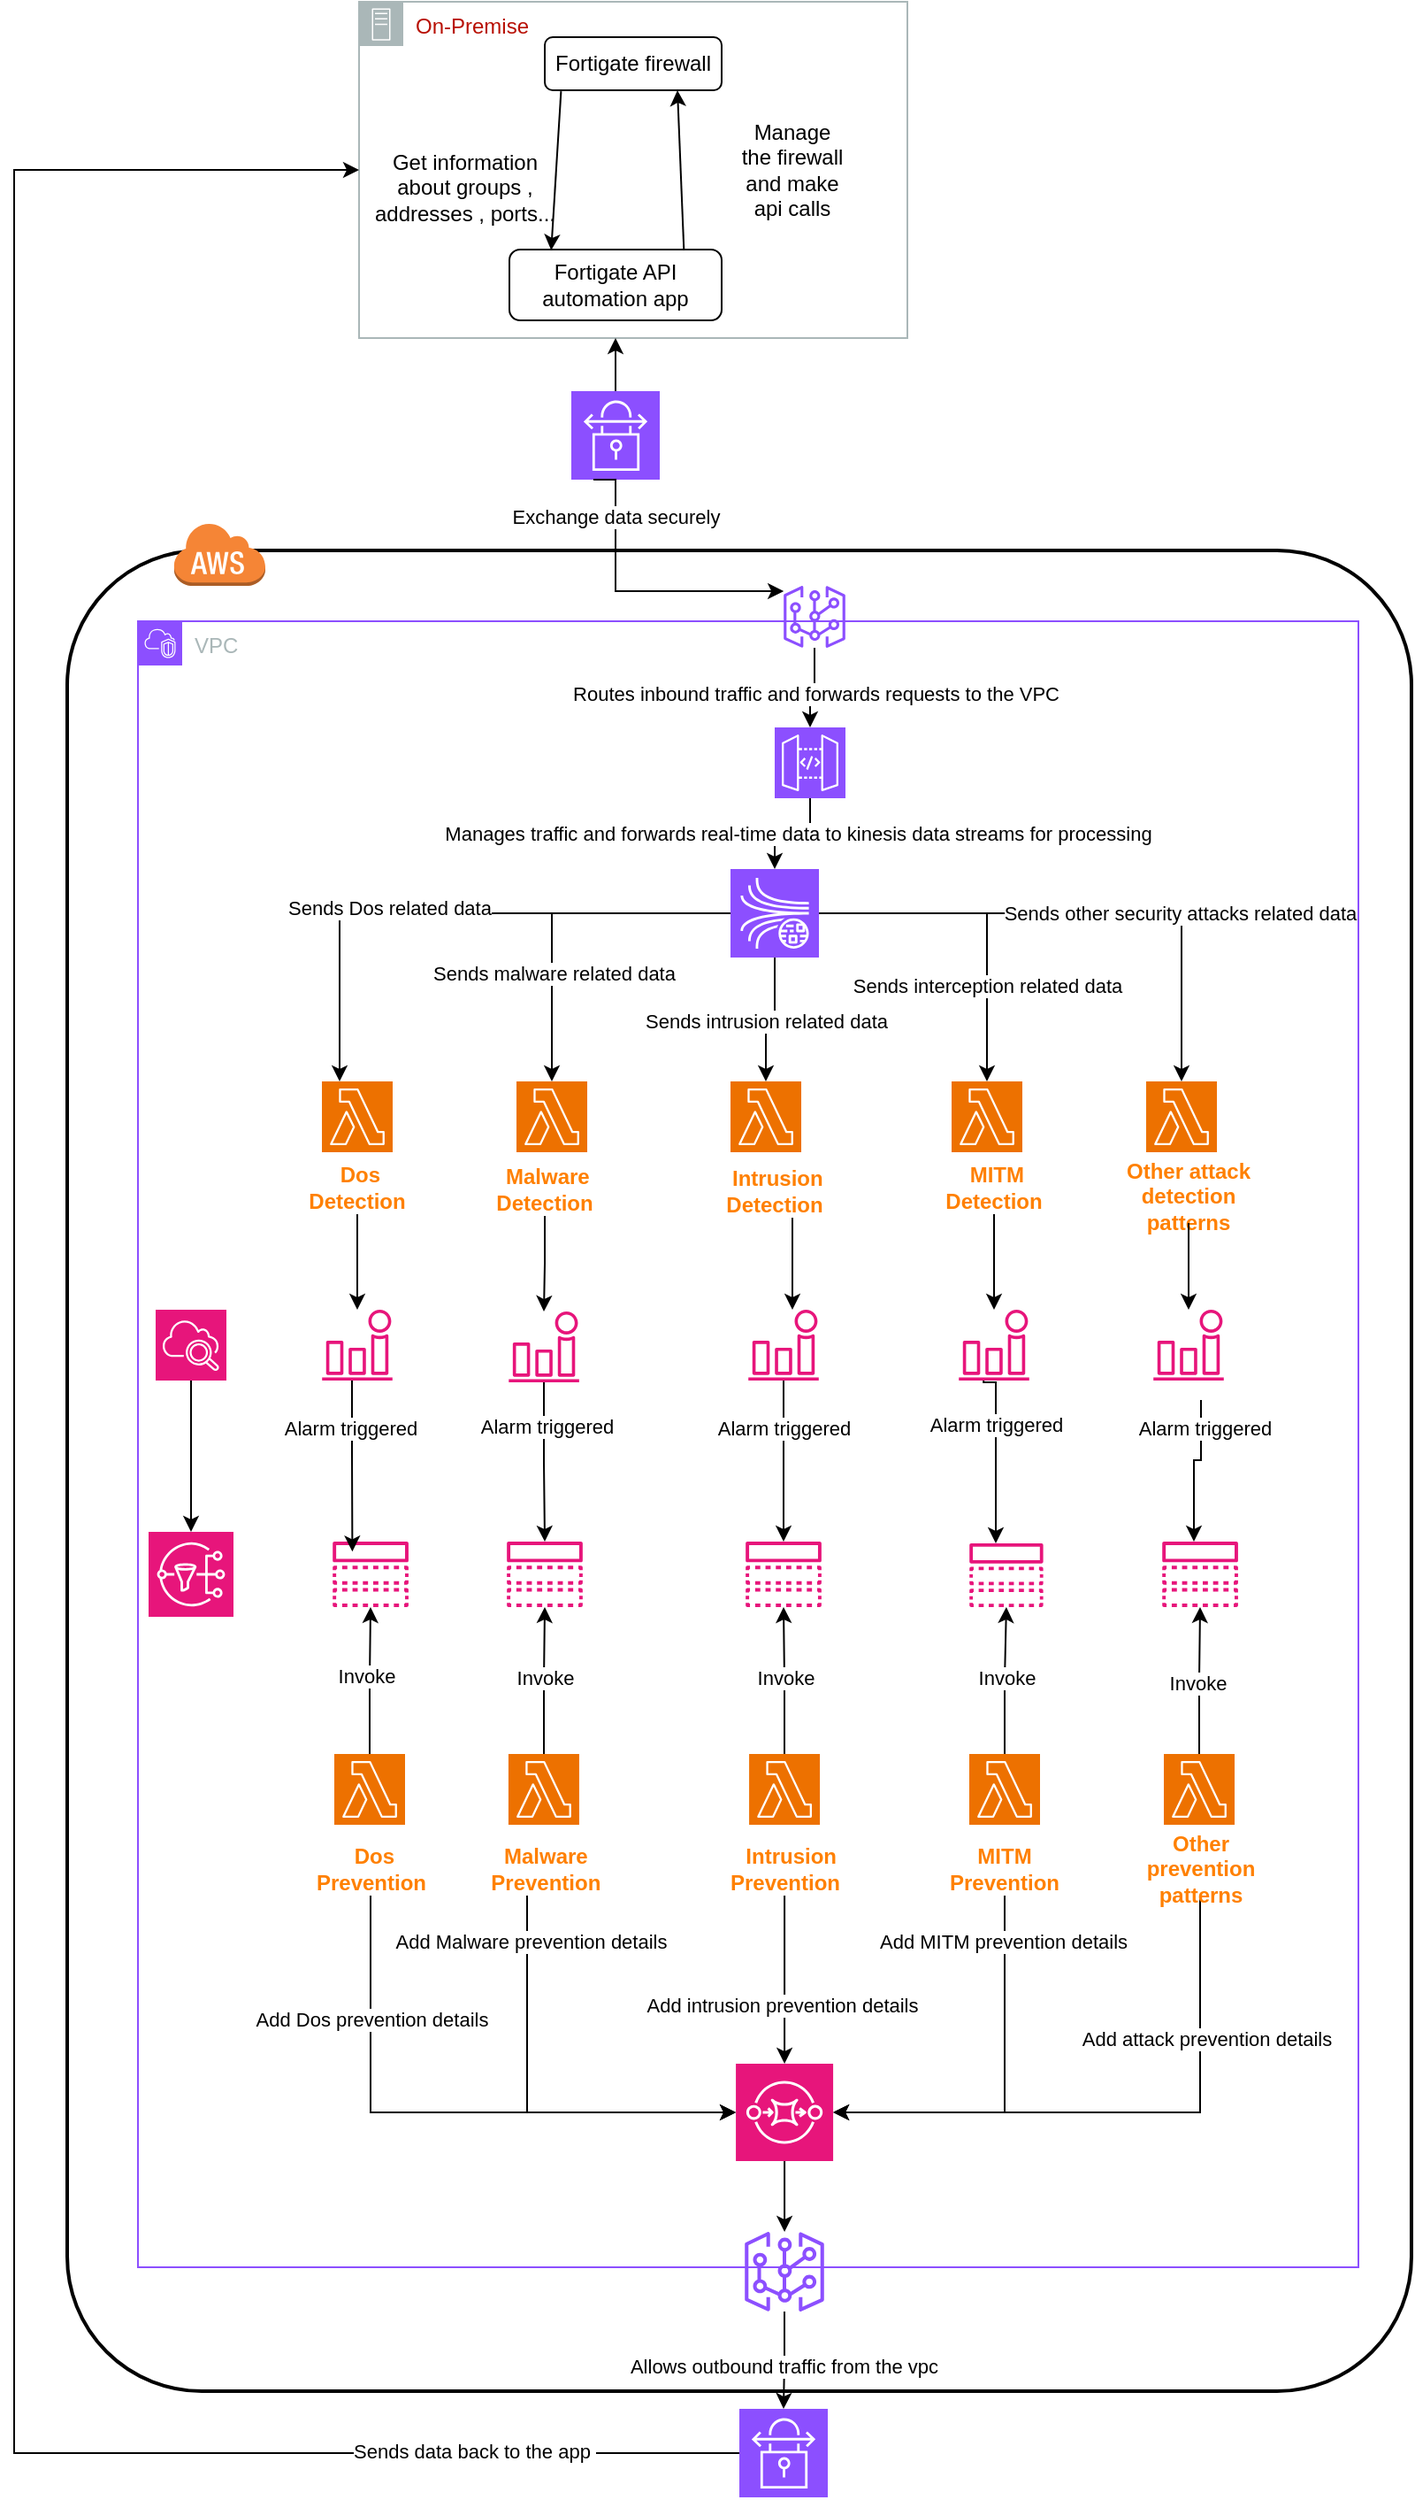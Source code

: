 <mxfile version="24.8.0">
  <diagram name="Page-1" id="7vd8tQ59G1WSOa1gVDsr">
    <mxGraphModel dx="1222" dy="643" grid="1" gridSize="10" guides="1" tooltips="1" connect="1" arrows="1" fold="1" page="1" pageScale="1" pageWidth="850" pageHeight="1100" math="0" shadow="0">
      <root>
        <mxCell id="0" />
        <mxCell id="1" parent="0" />
        <mxCell id="B-RsiPQOyY8L54SKYb-3-2" value="Fortigate firewall" style="rounded=1;whiteSpace=wrap;html=1;" vertex="1" parent="1">
          <mxGeometry x="340" y="30" width="100" height="30" as="geometry" />
        </mxCell>
        <mxCell id="B-RsiPQOyY8L54SKYb-3-5" value="Manage the firewall and make api calls" style="text;html=1;align=center;verticalAlign=middle;whiteSpace=wrap;rounded=0;" vertex="1" parent="1">
          <mxGeometry x="450" y="90" width="60" height="30" as="geometry" />
        </mxCell>
        <mxCell id="B-RsiPQOyY8L54SKYb-3-6" value="Get information about groups , addresses , ports..." style="text;html=1;align=center;verticalAlign=middle;whiteSpace=wrap;rounded=0;" vertex="1" parent="1">
          <mxGeometry x="240" y="100" width="110" height="30" as="geometry" />
        </mxCell>
        <mxCell id="B-RsiPQOyY8L54SKYb-3-9" value="" style="endArrow=classic;html=1;rounded=0;entryX=0.197;entryY=0.01;entryDx=0;entryDy=0;entryPerimeter=0;exitX=0.092;exitY=1.019;exitDx=0;exitDy=0;exitPerimeter=0;" edge="1" parent="1" source="B-RsiPQOyY8L54SKYb-3-2" target="B-RsiPQOyY8L54SKYb-3-3">
          <mxGeometry width="50" height="50" relative="1" as="geometry">
            <mxPoint x="460" y="150" as="sourcePoint" />
            <mxPoint x="510" y="100" as="targetPoint" />
          </mxGeometry>
        </mxCell>
        <mxCell id="B-RsiPQOyY8L54SKYb-3-13" value="" style="endArrow=classic;html=1;rounded=0;exitX=0.822;exitY=-0.01;exitDx=0;exitDy=0;exitPerimeter=0;entryX=0.75;entryY=1;entryDx=0;entryDy=0;" edge="1" parent="1" source="B-RsiPQOyY8L54SKYb-3-3" target="B-RsiPQOyY8L54SKYb-3-2">
          <mxGeometry width="50" height="50" relative="1" as="geometry">
            <mxPoint x="330" y="409.995" as="sourcePoint" />
            <mxPoint x="420" y="70" as="targetPoint" />
            <Array as="points" />
          </mxGeometry>
        </mxCell>
        <mxCell id="B-RsiPQOyY8L54SKYb-3-3" value="Fortigate API automation app" style="rounded=1;whiteSpace=wrap;html=1;" vertex="1" parent="1">
          <mxGeometry x="320" y="150" width="120" height="40" as="geometry" />
        </mxCell>
        <mxCell id="B-RsiPQOyY8L54SKYb-3-18" value="On-Premise" style="sketch=0;outlineConnect=0;gradientColor=none;html=1;whiteSpace=wrap;fontSize=12;fontStyle=0;shape=mxgraph.aws4.group;grIcon=mxgraph.aws4.group_on_premise;strokeColor=#AAB7B8;fillColor=none;verticalAlign=top;align=left;spacingLeft=30;fontColor=#B81004;dashed=0;labelBackgroundColor=none;labelBorderColor=none;" vertex="1" parent="1">
          <mxGeometry x="235" y="10" width="310" height="190" as="geometry" />
        </mxCell>
        <mxCell id="B-RsiPQOyY8L54SKYb-3-36" value="" style="edgeStyle=orthogonalEdgeStyle;rounded=0;orthogonalLoop=1;jettySize=auto;html=1;entryX=0.5;entryY=0;entryDx=0;entryDy=0;entryPerimeter=0;" edge="1" parent="1">
          <mxGeometry relative="1" as="geometry">
            <mxPoint x="367.49" y="165" as="sourcePoint" />
            <mxPoint x="367.49" y="165" as="targetPoint" />
            <Array as="points" />
          </mxGeometry>
        </mxCell>
        <mxCell id="B-RsiPQOyY8L54SKYb-3-39" value="" style="edgeStyle=orthogonalEdgeStyle;rounded=0;orthogonalLoop=1;jettySize=auto;html=1;" edge="1" parent="1" source="B-RsiPQOyY8L54SKYb-3-29" target="B-RsiPQOyY8L54SKYb-3-18">
          <mxGeometry relative="1" as="geometry">
            <Array as="points">
              <mxPoint x="380" y="230" />
              <mxPoint x="380" y="230" />
            </Array>
          </mxGeometry>
        </mxCell>
        <mxCell id="B-RsiPQOyY8L54SKYb-3-29" value="" style="sketch=0;points=[[0,0,0],[0.25,0,0],[0.5,0,0],[0.75,0,0],[1,0,0],[0,1,0],[0.25,1,0],[0.5,1,0],[0.75,1,0],[1,1,0],[0,0.25,0],[0,0.5,0],[0,0.75,0],[1,0.25,0],[1,0.5,0],[1,0.75,0]];outlineConnect=0;fontColor=#232F3E;fillColor=#8C4FFF;strokeColor=#ffffff;dashed=0;verticalLabelPosition=bottom;verticalAlign=top;align=center;html=1;fontSize=12;fontStyle=0;aspect=fixed;shape=mxgraph.aws4.resourceIcon;resIcon=mxgraph.aws4.site_to_site_vpn;" vertex="1" parent="1">
          <mxGeometry x="355" y="230" width="50" height="50" as="geometry" />
        </mxCell>
        <mxCell id="B-RsiPQOyY8L54SKYb-3-42" value="" style="edgeStyle=orthogonalEdgeStyle;rounded=0;orthogonalLoop=1;jettySize=auto;html=1;exitX=0.25;exitY=1;exitDx=0;exitDy=0;exitPerimeter=0;" edge="1" parent="1" source="B-RsiPQOyY8L54SKYb-3-29" target="B-RsiPQOyY8L54SKYb-3-41">
          <mxGeometry relative="1" as="geometry">
            <Array as="points">
              <mxPoint x="380" y="280" />
              <mxPoint x="380" y="343" />
            </Array>
          </mxGeometry>
        </mxCell>
        <mxCell id="B-RsiPQOyY8L54SKYb-3-48" value="Exchange data securely" style="edgeLabel;html=1;align=center;verticalAlign=middle;resizable=0;points=[];" vertex="1" connectable="0" parent="B-RsiPQOyY8L54SKYb-3-42">
          <mxGeometry x="-0.633" y="-1" relative="1" as="geometry">
            <mxPoint x="1" y="2" as="offset" />
          </mxGeometry>
        </mxCell>
        <mxCell id="B-RsiPQOyY8L54SKYb-3-91" value="" style="edgeStyle=orthogonalEdgeStyle;rounded=0;orthogonalLoop=1;jettySize=auto;html=1;" edge="1" parent="1" source="B-RsiPQOyY8L54SKYb-3-41" target="B-RsiPQOyY8L54SKYb-3-28">
          <mxGeometry relative="1" as="geometry" />
        </mxCell>
        <mxCell id="B-RsiPQOyY8L54SKYb-3-92" value="Routes inbound traffic and forwards requests to the VPC" style="edgeLabel;html=1;align=center;verticalAlign=middle;resizable=0;points=[];" vertex="1" connectable="0" parent="B-RsiPQOyY8L54SKYb-3-91">
          <mxGeometry x="-0.256" relative="1" as="geometry">
            <mxPoint y="8" as="offset" />
          </mxGeometry>
        </mxCell>
        <mxCell id="B-RsiPQOyY8L54SKYb-3-44" value="VPC" style="points=[[0,0],[0.25,0],[0.5,0],[0.75,0],[1,0],[1,0.25],[1,0.5],[1,0.75],[1,1],[0.75,1],[0.5,1],[0.25,1],[0,1],[0,0.75],[0,0.5],[0,0.25]];outlineConnect=0;gradientColor=none;html=1;whiteSpace=wrap;fontSize=12;fontStyle=0;container=1;pointerEvents=0;collapsible=0;recursiveResize=0;shape=mxgraph.aws4.group;grIcon=mxgraph.aws4.group_vpc2;strokeColor=#8C4FFF;fillColor=none;verticalAlign=top;align=left;spacingLeft=30;fontColor=#AAB7B8;dashed=0;" vertex="1" parent="1">
          <mxGeometry x="110" y="360" width="690" height="930" as="geometry" />
        </mxCell>
        <mxCell id="B-RsiPQOyY8L54SKYb-3-59" value="" style="edgeStyle=orthogonalEdgeStyle;rounded=0;orthogonalLoop=1;jettySize=auto;html=1;" edge="1" parent="B-RsiPQOyY8L54SKYb-3-44" source="B-RsiPQOyY8L54SKYb-3-50" target="B-RsiPQOyY8L54SKYb-3-56">
          <mxGeometry relative="1" as="geometry" />
        </mxCell>
        <mxCell id="B-RsiPQOyY8L54SKYb-3-87" value="Sends intrusion related data" style="edgeLabel;html=1;align=center;verticalAlign=middle;resizable=0;points=[];" vertex="1" connectable="0" parent="B-RsiPQOyY8L54SKYb-3-59">
          <mxGeometry x="0.098" relative="1" as="geometry">
            <mxPoint as="offset" />
          </mxGeometry>
        </mxCell>
        <mxCell id="B-RsiPQOyY8L54SKYb-3-65" value="" style="edgeStyle=orthogonalEdgeStyle;rounded=0;orthogonalLoop=1;jettySize=auto;html=1;entryX=0.25;entryY=0;entryDx=0;entryDy=0;entryPerimeter=0;" edge="1" parent="B-RsiPQOyY8L54SKYb-3-44" source="B-RsiPQOyY8L54SKYb-3-50" target="B-RsiPQOyY8L54SKYb-3-54">
          <mxGeometry relative="1" as="geometry">
            <mxPoint x="270" y="165" as="targetPoint" />
          </mxGeometry>
        </mxCell>
        <mxCell id="B-RsiPQOyY8L54SKYb-3-85" value="Sends Dos related data" style="edgeLabel;html=1;align=center;verticalAlign=middle;resizable=0;points=[];" vertex="1" connectable="0" parent="B-RsiPQOyY8L54SKYb-3-65">
          <mxGeometry x="0.22" y="-3" relative="1" as="geometry">
            <mxPoint as="offset" />
          </mxGeometry>
        </mxCell>
        <mxCell id="B-RsiPQOyY8L54SKYb-3-67" value="" style="edgeStyle=orthogonalEdgeStyle;rounded=0;orthogonalLoop=1;jettySize=auto;html=1;" edge="1" parent="B-RsiPQOyY8L54SKYb-3-44" source="B-RsiPQOyY8L54SKYb-3-50" target="B-RsiPQOyY8L54SKYb-3-55">
          <mxGeometry relative="1" as="geometry">
            <mxPoint x="290" y="165" as="targetPoint" />
          </mxGeometry>
        </mxCell>
        <mxCell id="B-RsiPQOyY8L54SKYb-3-86" value="Sends malware related data" style="edgeLabel;html=1;align=center;verticalAlign=middle;resizable=0;points=[];" vertex="1" connectable="0" parent="B-RsiPQOyY8L54SKYb-3-67">
          <mxGeometry x="0.372" y="1" relative="1" as="geometry">
            <mxPoint as="offset" />
          </mxGeometry>
        </mxCell>
        <mxCell id="B-RsiPQOyY8L54SKYb-3-69" value="" style="edgeStyle=orthogonalEdgeStyle;rounded=0;orthogonalLoop=1;jettySize=auto;html=1;entryX=0.5;entryY=0;entryDx=0;entryDy=0;entryPerimeter=0;" edge="1" parent="B-RsiPQOyY8L54SKYb-3-44" source="B-RsiPQOyY8L54SKYb-3-50" target="B-RsiPQOyY8L54SKYb-3-57">
          <mxGeometry relative="1" as="geometry">
            <mxPoint x="450" y="165" as="targetPoint" />
          </mxGeometry>
        </mxCell>
        <mxCell id="B-RsiPQOyY8L54SKYb-3-88" value="Sends interception related data" style="edgeLabel;html=1;align=center;verticalAlign=middle;resizable=0;points=[];" vertex="1" connectable="0" parent="B-RsiPQOyY8L54SKYb-3-69">
          <mxGeometry x="0.426" relative="1" as="geometry">
            <mxPoint as="offset" />
          </mxGeometry>
        </mxCell>
        <mxCell id="B-RsiPQOyY8L54SKYb-3-71" value="" style="edgeStyle=orthogonalEdgeStyle;rounded=0;orthogonalLoop=1;jettySize=auto;html=1;" edge="1" parent="B-RsiPQOyY8L54SKYb-3-44" source="B-RsiPQOyY8L54SKYb-3-50" target="B-RsiPQOyY8L54SKYb-3-58">
          <mxGeometry relative="1" as="geometry">
            <mxPoint x="465" y="165" as="targetPoint" />
          </mxGeometry>
        </mxCell>
        <mxCell id="B-RsiPQOyY8L54SKYb-3-89" value="Sends other security attacks related data" style="edgeLabel;html=1;align=center;verticalAlign=middle;resizable=0;points=[];" vertex="1" connectable="0" parent="B-RsiPQOyY8L54SKYb-3-71">
          <mxGeometry x="0.361" relative="1" as="geometry">
            <mxPoint as="offset" />
          </mxGeometry>
        </mxCell>
        <mxCell id="B-RsiPQOyY8L54SKYb-3-50" value="" style="sketch=0;points=[[0,0,0],[0.25,0,0],[0.5,0,0],[0.75,0,0],[1,0,0],[0,1,0],[0.25,1,0],[0.5,1,0],[0.75,1,0],[1,1,0],[0,0.25,0],[0,0.5,0],[0,0.75,0],[1,0.25,0],[1,0.5,0],[1,0.75,0]];outlineConnect=0;fontColor=#232F3E;fillColor=#8C4FFF;strokeColor=#ffffff;dashed=0;verticalLabelPosition=bottom;verticalAlign=top;align=center;html=1;fontSize=12;fontStyle=0;aspect=fixed;shape=mxgraph.aws4.resourceIcon;resIcon=mxgraph.aws4.kinesis_data_streams;" vertex="1" parent="B-RsiPQOyY8L54SKYb-3-44">
          <mxGeometry x="335" y="140" width="50" height="50" as="geometry" />
        </mxCell>
        <mxCell id="B-RsiPQOyY8L54SKYb-3-54" value="" style="sketch=0;points=[[0,0,0],[0.25,0,0],[0.5,0,0],[0.75,0,0],[1,0,0],[0,1,0],[0.25,1,0],[0.5,1,0],[0.75,1,0],[1,1,0],[0,0.25,0],[0,0.5,0],[0,0.75,0],[1,0.25,0],[1,0.5,0],[1,0.75,0]];outlineConnect=0;fontColor=#232F3E;fillColor=#ED7100;strokeColor=#ffffff;dashed=0;verticalLabelPosition=bottom;verticalAlign=top;align=center;html=1;fontSize=12;fontStyle=0;aspect=fixed;shape=mxgraph.aws4.resourceIcon;resIcon=mxgraph.aws4.lambda;" vertex="1" parent="B-RsiPQOyY8L54SKYb-3-44">
          <mxGeometry x="104" y="260" width="40" height="40" as="geometry" />
        </mxCell>
        <mxCell id="B-RsiPQOyY8L54SKYb-3-56" value="" style="sketch=0;points=[[0,0,0],[0.25,0,0],[0.5,0,0],[0.75,0,0],[1,0,0],[0,1,0],[0.25,1,0],[0.5,1,0],[0.75,1,0],[1,1,0],[0,0.25,0],[0,0.5,0],[0,0.75,0],[1,0.25,0],[1,0.5,0],[1,0.75,0]];outlineConnect=0;fontColor=#232F3E;fillColor=#ED7100;strokeColor=#ffffff;dashed=0;verticalLabelPosition=bottom;verticalAlign=top;align=center;html=1;fontSize=12;fontStyle=0;aspect=fixed;shape=mxgraph.aws4.resourceIcon;resIcon=mxgraph.aws4.lambda;" vertex="1" parent="B-RsiPQOyY8L54SKYb-3-44">
          <mxGeometry x="335" y="260" width="40" height="40" as="geometry" />
        </mxCell>
        <mxCell id="B-RsiPQOyY8L54SKYb-3-57" value="" style="sketch=0;points=[[0,0,0],[0.25,0,0],[0.5,0,0],[0.75,0,0],[1,0,0],[0,1,0],[0.25,1,0],[0.5,1,0],[0.75,1,0],[1,1,0],[0,0.25,0],[0,0.5,0],[0,0.75,0],[1,0.25,0],[1,0.5,0],[1,0.75,0]];outlineConnect=0;fontColor=#232F3E;fillColor=#ED7100;strokeColor=#ffffff;dashed=0;verticalLabelPosition=bottom;verticalAlign=top;align=center;html=1;fontSize=12;fontStyle=0;aspect=fixed;shape=mxgraph.aws4.resourceIcon;resIcon=mxgraph.aws4.lambda;" vertex="1" parent="B-RsiPQOyY8L54SKYb-3-44">
          <mxGeometry x="460" y="260" width="40" height="40" as="geometry" />
        </mxCell>
        <mxCell id="B-RsiPQOyY8L54SKYb-3-55" value="" style="sketch=0;points=[[0,0,0],[0.25,0,0],[0.5,0,0],[0.75,0,0],[1,0,0],[0,1,0],[0.25,1,0],[0.5,1,0],[0.75,1,0],[1,1,0],[0,0.25,0],[0,0.5,0],[0,0.75,0],[1,0.25,0],[1,0.5,0],[1,0.75,0]];outlineConnect=0;fontColor=#232F3E;fillColor=#ED7100;strokeColor=#ffffff;dashed=0;verticalLabelPosition=bottom;verticalAlign=top;align=center;html=1;fontSize=12;fontStyle=0;aspect=fixed;shape=mxgraph.aws4.resourceIcon;resIcon=mxgraph.aws4.lambda;" vertex="1" parent="B-RsiPQOyY8L54SKYb-3-44">
          <mxGeometry x="214" y="260" width="40" height="40" as="geometry" />
        </mxCell>
        <mxCell id="B-RsiPQOyY8L54SKYb-3-58" value="" style="sketch=0;points=[[0,0,0],[0.25,0,0],[0.5,0,0],[0.75,0,0],[1,0,0],[0,1,0],[0.25,1,0],[0.5,1,0],[0.75,1,0],[1,1,0],[0,0.25,0],[0,0.5,0],[0,0.75,0],[1,0.25,0],[1,0.5,0],[1,0.75,0]];outlineConnect=0;fontColor=#232F3E;fillColor=#ED7100;strokeColor=#ffffff;dashed=0;verticalLabelPosition=bottom;verticalAlign=top;align=center;html=1;fontSize=12;fontStyle=0;aspect=fixed;shape=mxgraph.aws4.resourceIcon;resIcon=mxgraph.aws4.lambda;" vertex="1" parent="B-RsiPQOyY8L54SKYb-3-44">
          <mxGeometry x="570" y="260" width="40" height="40" as="geometry" />
        </mxCell>
        <mxCell id="B-RsiPQOyY8L54SKYb-3-73" value="&amp;nbsp;Dos Detection" style="text;html=1;align=center;verticalAlign=middle;whiteSpace=wrap;rounded=0;fontStyle=1;fontColor=#FF8000;" vertex="1" parent="B-RsiPQOyY8L54SKYb-3-44">
          <mxGeometry x="84" y="305" width="80" height="30" as="geometry" />
        </mxCell>
        <mxCell id="B-RsiPQOyY8L54SKYb-3-74" value="&amp;nbsp;Malware Detection" style="text;html=1;align=center;verticalAlign=middle;whiteSpace=wrap;rounded=0;fontStyle=1;fontColor=#FF8000;" vertex="1" parent="B-RsiPQOyY8L54SKYb-3-44">
          <mxGeometry x="190" y="306" width="80" height="30" as="geometry" />
        </mxCell>
        <mxCell id="B-RsiPQOyY8L54SKYb-3-75" value="&amp;nbsp;Intrusion Detection" style="text;html=1;align=center;verticalAlign=middle;whiteSpace=wrap;rounded=0;fontStyle=1;fontColor=#FF8000;" vertex="1" parent="B-RsiPQOyY8L54SKYb-3-44">
          <mxGeometry x="320" y="307" width="80" height="30" as="geometry" />
        </mxCell>
        <mxCell id="B-RsiPQOyY8L54SKYb-3-76" value="&amp;nbsp;MITM Detection" style="text;html=1;align=center;verticalAlign=middle;whiteSpace=wrap;rounded=0;fontStyle=1;fontColor=#FF8000;" vertex="1" parent="B-RsiPQOyY8L54SKYb-3-44">
          <mxGeometry x="444" y="305" width="80" height="30" as="geometry" />
        </mxCell>
        <mxCell id="B-RsiPQOyY8L54SKYb-3-77" value="Other attack detection patterns" style="text;html=1;align=center;verticalAlign=middle;whiteSpace=wrap;rounded=0;fontStyle=1;fontColor=#FF8000;" vertex="1" parent="B-RsiPQOyY8L54SKYb-3-44">
          <mxGeometry x="554" y="310" width="80" height="30" as="geometry" />
        </mxCell>
        <mxCell id="B-RsiPQOyY8L54SKYb-3-121" value="" style="sketch=0;outlineConnect=0;fontColor=#232F3E;gradientColor=none;fillColor=#E7157B;strokeColor=none;dashed=0;verticalLabelPosition=bottom;verticalAlign=top;align=center;html=1;fontSize=12;fontStyle=0;aspect=fixed;pointerEvents=1;shape=mxgraph.aws4.topic;" vertex="1" parent="B-RsiPQOyY8L54SKYb-3-44">
          <mxGeometry x="110" y="520" width="43.07" height="37" as="geometry" />
        </mxCell>
        <mxCell id="B-RsiPQOyY8L54SKYb-3-125" value="" style="sketch=0;outlineConnect=0;fontColor=#232F3E;gradientColor=none;fillColor=#E7157B;strokeColor=none;dashed=0;verticalLabelPosition=bottom;verticalAlign=top;align=center;html=1;fontSize=12;fontStyle=0;aspect=fixed;pointerEvents=1;shape=mxgraph.aws4.topic;" vertex="1" parent="B-RsiPQOyY8L54SKYb-3-44">
          <mxGeometry x="579" y="520" width="43.07" height="37" as="geometry" />
        </mxCell>
        <mxCell id="B-RsiPQOyY8L54SKYb-3-124" value="" style="sketch=0;outlineConnect=0;fontColor=#232F3E;gradientColor=none;fillColor=#E7157B;strokeColor=none;dashed=0;verticalLabelPosition=bottom;verticalAlign=top;align=center;html=1;fontSize=12;fontStyle=0;aspect=fixed;pointerEvents=1;shape=mxgraph.aws4.topic;" vertex="1" parent="B-RsiPQOyY8L54SKYb-3-44">
          <mxGeometry x="470" y="521" width="41.91" height="36" as="geometry" />
        </mxCell>
        <mxCell id="B-RsiPQOyY8L54SKYb-3-123" value="" style="sketch=0;outlineConnect=0;fontColor=#232F3E;gradientColor=none;fillColor=#E7157B;strokeColor=none;dashed=0;verticalLabelPosition=bottom;verticalAlign=top;align=center;html=1;fontSize=12;fontStyle=0;aspect=fixed;pointerEvents=1;shape=mxgraph.aws4.topic;" vertex="1" parent="B-RsiPQOyY8L54SKYb-3-44">
          <mxGeometry x="343.47" y="520" width="43.07" height="37" as="geometry" />
        </mxCell>
        <mxCell id="B-RsiPQOyY8L54SKYb-3-122" value="" style="sketch=0;outlineConnect=0;fontColor=#232F3E;gradientColor=none;fillColor=#E7157B;strokeColor=none;dashed=0;verticalLabelPosition=bottom;verticalAlign=top;align=center;html=1;fontSize=12;fontStyle=0;aspect=fixed;pointerEvents=1;shape=mxgraph.aws4.topic;" vertex="1" parent="B-RsiPQOyY8L54SKYb-3-44">
          <mxGeometry x="208.47" y="520" width="43.07" height="37" as="geometry" />
        </mxCell>
        <mxCell id="B-RsiPQOyY8L54SKYb-3-114" value="" style="sketch=0;outlineConnect=0;fontColor=#232F3E;gradientColor=none;fillColor=#E7157B;strokeColor=none;dashed=0;verticalLabelPosition=bottom;verticalAlign=top;align=center;html=1;fontSize=12;fontStyle=0;aspect=fixed;pointerEvents=1;shape=mxgraph.aws4.alarm;" vertex="1" parent="B-RsiPQOyY8L54SKYb-3-44">
          <mxGeometry x="345" y="389" width="40" height="40" as="geometry" />
        </mxCell>
        <mxCell id="B-RsiPQOyY8L54SKYb-3-115" value="" style="edgeStyle=orthogonalEdgeStyle;rounded=0;orthogonalLoop=1;jettySize=auto;html=1;" edge="1" parent="B-RsiPQOyY8L54SKYb-3-44" source="B-RsiPQOyY8L54SKYb-3-75" target="B-RsiPQOyY8L54SKYb-3-114">
          <mxGeometry relative="1" as="geometry">
            <Array as="points">
              <mxPoint x="370" y="357" />
              <mxPoint x="370" y="357" />
            </Array>
          </mxGeometry>
        </mxCell>
        <mxCell id="B-RsiPQOyY8L54SKYb-3-116" value="" style="edgeStyle=orthogonalEdgeStyle;rounded=0;orthogonalLoop=1;jettySize=auto;html=1;" edge="1" parent="B-RsiPQOyY8L54SKYb-3-44" source="B-RsiPQOyY8L54SKYb-3-114" target="B-RsiPQOyY8L54SKYb-3-123">
          <mxGeometry relative="1" as="geometry">
            <Array as="points">
              <mxPoint x="365" y="460" />
              <mxPoint x="365" y="460" />
            </Array>
          </mxGeometry>
        </mxCell>
        <mxCell id="B-RsiPQOyY8L54SKYb-3-117" value="Alarm triggered" style="edgeLabel;html=1;align=center;verticalAlign=middle;resizable=0;points=[];" vertex="1" connectable="0" parent="B-RsiPQOyY8L54SKYb-3-116">
          <mxGeometry x="-0.083" relative="1" as="geometry">
            <mxPoint y="-15" as="offset" />
          </mxGeometry>
        </mxCell>
        <mxCell id="B-RsiPQOyY8L54SKYb-3-93" value="" style="sketch=0;points=[[0,0,0],[0.25,0,0],[0.5,0,0],[0.75,0,0],[1,0,0],[0,1,0],[0.25,1,0],[0.5,1,0],[0.75,1,0],[1,1,0],[0,0.25,0],[0,0.5,0],[0,0.75,0],[1,0.25,0],[1,0.5,0],[1,0.75,0]];points=[[0,0,0],[0.25,0,0],[0.5,0,0],[0.75,0,0],[1,0,0],[0,1,0],[0.25,1,0],[0.5,1,0],[0.75,1,0],[1,1,0],[0,0.25,0],[0,0.5,0],[0,0.75,0],[1,0.25,0],[1,0.5,0],[1,0.75,0]];outlineConnect=0;fontColor=#232F3E;fillColor=#E7157B;strokeColor=#ffffff;dashed=0;verticalLabelPosition=bottom;verticalAlign=top;align=center;html=1;fontSize=12;fontStyle=0;aspect=fixed;shape=mxgraph.aws4.resourceIcon;resIcon=mxgraph.aws4.cloudwatch_2;" vertex="1" parent="B-RsiPQOyY8L54SKYb-3-44">
          <mxGeometry x="10" y="389" width="40" height="40" as="geometry" />
        </mxCell>
        <mxCell id="B-RsiPQOyY8L54SKYb-3-118" value="" style="sketch=0;points=[[0,0,0],[0.25,0,0],[0.5,0,0],[0.75,0,0],[1,0,0],[0,1,0],[0.25,1,0],[0.5,1,0],[0.75,1,0],[1,1,0],[0,0.25,0],[0,0.5,0],[0,0.75,0],[1,0.25,0],[1,0.5,0],[1,0.75,0]];outlineConnect=0;fontColor=#232F3E;fillColor=#E7157B;strokeColor=#ffffff;dashed=0;verticalLabelPosition=bottom;verticalAlign=top;align=center;html=1;fontSize=12;fontStyle=0;aspect=fixed;shape=mxgraph.aws4.resourceIcon;resIcon=mxgraph.aws4.sns;" vertex="1" parent="B-RsiPQOyY8L54SKYb-3-44">
          <mxGeometry x="6" y="514.5" width="48" height="48" as="geometry" />
        </mxCell>
        <mxCell id="B-RsiPQOyY8L54SKYb-3-119" value="" style="edgeStyle=orthogonalEdgeStyle;rounded=0;orthogonalLoop=1;jettySize=auto;html=1;" edge="1" parent="B-RsiPQOyY8L54SKYb-3-44" source="B-RsiPQOyY8L54SKYb-3-93" target="B-RsiPQOyY8L54SKYb-3-118">
          <mxGeometry relative="1" as="geometry" />
        </mxCell>
        <mxCell id="B-RsiPQOyY8L54SKYb-3-137" value="" style="edgeStyle=orthogonalEdgeStyle;rounded=0;orthogonalLoop=1;jettySize=auto;html=1;" edge="1" parent="B-RsiPQOyY8L54SKYb-3-44" source="B-RsiPQOyY8L54SKYb-3-128" target="B-RsiPQOyY8L54SKYb-3-121">
          <mxGeometry relative="1" as="geometry" />
        </mxCell>
        <mxCell id="B-RsiPQOyY8L54SKYb-3-142" value="Invoke" style="edgeLabel;html=1;align=center;verticalAlign=middle;resizable=0;points=[];" vertex="1" connectable="0" parent="B-RsiPQOyY8L54SKYb-3-137">
          <mxGeometry x="0.082" y="3" relative="1" as="geometry">
            <mxPoint as="offset" />
          </mxGeometry>
        </mxCell>
        <mxCell id="B-RsiPQOyY8L54SKYb-3-128" value="" style="sketch=0;points=[[0,0,0],[0.25,0,0],[0.5,0,0],[0.75,0,0],[1,0,0],[0,1,0],[0.25,1,0],[0.5,1,0],[0.75,1,0],[1,1,0],[0,0.25,0],[0,0.5,0],[0,0.75,0],[1,0.25,0],[1,0.5,0],[1,0.75,0]];outlineConnect=0;fontColor=#232F3E;fillColor=#ED7100;strokeColor=#ffffff;dashed=0;verticalLabelPosition=bottom;verticalAlign=top;align=center;html=1;fontSize=12;fontStyle=0;aspect=fixed;shape=mxgraph.aws4.resourceIcon;resIcon=mxgraph.aws4.lambda;" vertex="1" parent="B-RsiPQOyY8L54SKYb-3-44">
          <mxGeometry x="111" y="640" width="40" height="40" as="geometry" />
        </mxCell>
        <mxCell id="B-RsiPQOyY8L54SKYb-3-141" value="" style="edgeStyle=orthogonalEdgeStyle;rounded=0;orthogonalLoop=1;jettySize=auto;html=1;" edge="1" parent="B-RsiPQOyY8L54SKYb-3-44" source="B-RsiPQOyY8L54SKYb-3-135" target="B-RsiPQOyY8L54SKYb-3-125">
          <mxGeometry relative="1" as="geometry" />
        </mxCell>
        <mxCell id="B-RsiPQOyY8L54SKYb-3-146" value="Invoke" style="edgeLabel;html=1;align=center;verticalAlign=middle;resizable=0;points=[];" vertex="1" connectable="0" parent="B-RsiPQOyY8L54SKYb-3-141">
          <mxGeometry x="-0.11" y="1" relative="1" as="geometry">
            <mxPoint y="-3" as="offset" />
          </mxGeometry>
        </mxCell>
        <mxCell id="B-RsiPQOyY8L54SKYb-3-135" value="" style="sketch=0;points=[[0,0,0],[0.25,0,0],[0.5,0,0],[0.75,0,0],[1,0,0],[0,1,0],[0.25,1,0],[0.5,1,0],[0.75,1,0],[1,1,0],[0,0.25,0],[0,0.5,0],[0,0.75,0],[1,0.25,0],[1,0.5,0],[1,0.75,0]];outlineConnect=0;fontColor=#232F3E;fillColor=#ED7100;strokeColor=#ffffff;dashed=0;verticalLabelPosition=bottom;verticalAlign=top;align=center;html=1;fontSize=12;fontStyle=0;aspect=fixed;shape=mxgraph.aws4.resourceIcon;resIcon=mxgraph.aws4.lambda;" vertex="1" parent="B-RsiPQOyY8L54SKYb-3-44">
          <mxGeometry x="580" y="640" width="40" height="40" as="geometry" />
        </mxCell>
        <mxCell id="B-RsiPQOyY8L54SKYb-3-140" value="" style="edgeStyle=orthogonalEdgeStyle;rounded=0;orthogonalLoop=1;jettySize=auto;html=1;" edge="1" parent="B-RsiPQOyY8L54SKYb-3-44" source="B-RsiPQOyY8L54SKYb-3-134" target="B-RsiPQOyY8L54SKYb-3-124">
          <mxGeometry relative="1" as="geometry" />
        </mxCell>
        <mxCell id="B-RsiPQOyY8L54SKYb-3-145" value="Invoke" style="edgeLabel;html=1;align=center;verticalAlign=middle;resizable=0;points=[];" vertex="1" connectable="0" parent="B-RsiPQOyY8L54SKYb-3-140">
          <mxGeometry x="-0.056" y="-1" relative="1" as="geometry">
            <mxPoint y="-4" as="offset" />
          </mxGeometry>
        </mxCell>
        <mxCell id="B-RsiPQOyY8L54SKYb-3-134" value="" style="sketch=0;points=[[0,0,0],[0.25,0,0],[0.5,0,0],[0.75,0,0],[1,0,0],[0,1,0],[0.25,1,0],[0.5,1,0],[0.75,1,0],[1,1,0],[0,0.25,0],[0,0.5,0],[0,0.75,0],[1,0.25,0],[1,0.5,0],[1,0.75,0]];outlineConnect=0;fontColor=#232F3E;fillColor=#ED7100;strokeColor=#ffffff;dashed=0;verticalLabelPosition=bottom;verticalAlign=top;align=center;html=1;fontSize=12;fontStyle=0;aspect=fixed;shape=mxgraph.aws4.resourceIcon;resIcon=mxgraph.aws4.lambda;" vertex="1" parent="B-RsiPQOyY8L54SKYb-3-44">
          <mxGeometry x="470" y="640" width="40" height="40" as="geometry" />
        </mxCell>
        <mxCell id="B-RsiPQOyY8L54SKYb-3-139" value="" style="edgeStyle=orthogonalEdgeStyle;rounded=0;orthogonalLoop=1;jettySize=auto;html=1;" edge="1" parent="B-RsiPQOyY8L54SKYb-3-44" source="B-RsiPQOyY8L54SKYb-3-133" target="B-RsiPQOyY8L54SKYb-3-123">
          <mxGeometry relative="1" as="geometry" />
        </mxCell>
        <mxCell id="B-RsiPQOyY8L54SKYb-3-144" value="Invoke" style="edgeLabel;html=1;align=center;verticalAlign=middle;resizable=0;points=[];" vertex="1" connectable="0" parent="B-RsiPQOyY8L54SKYb-3-139">
          <mxGeometry x="-0.409" y="-1" relative="1" as="geometry">
            <mxPoint x="-1" y="-19" as="offset" />
          </mxGeometry>
        </mxCell>
        <mxCell id="B-RsiPQOyY8L54SKYb-3-133" value="" style="sketch=0;points=[[0,0,0],[0.25,0,0],[0.5,0,0],[0.75,0,0],[1,0,0],[0,1,0],[0.25,1,0],[0.5,1,0],[0.75,1,0],[1,1,0],[0,0.25,0],[0,0.5,0],[0,0.75,0],[1,0.25,0],[1,0.5,0],[1,0.75,0]];outlineConnect=0;fontColor=#232F3E;fillColor=#ED7100;strokeColor=#ffffff;dashed=0;verticalLabelPosition=bottom;verticalAlign=top;align=center;html=1;fontSize=12;fontStyle=0;aspect=fixed;shape=mxgraph.aws4.resourceIcon;resIcon=mxgraph.aws4.lambda;" vertex="1" parent="B-RsiPQOyY8L54SKYb-3-44">
          <mxGeometry x="345.54" y="640" width="40" height="40" as="geometry" />
        </mxCell>
        <mxCell id="B-RsiPQOyY8L54SKYb-3-138" value="" style="edgeStyle=orthogonalEdgeStyle;rounded=0;orthogonalLoop=1;jettySize=auto;html=1;" edge="1" parent="B-RsiPQOyY8L54SKYb-3-44" source="B-RsiPQOyY8L54SKYb-3-132" target="B-RsiPQOyY8L54SKYb-3-122">
          <mxGeometry relative="1" as="geometry" />
        </mxCell>
        <mxCell id="B-RsiPQOyY8L54SKYb-3-143" value="Invoke" style="edgeLabel;html=1;align=center;verticalAlign=middle;resizable=0;points=[];" vertex="1" connectable="0" parent="B-RsiPQOyY8L54SKYb-3-138">
          <mxGeometry x="0.052" relative="1" as="geometry">
            <mxPoint as="offset" />
          </mxGeometry>
        </mxCell>
        <mxCell id="B-RsiPQOyY8L54SKYb-3-132" value="" style="sketch=0;points=[[0,0,0],[0.25,0,0],[0.5,0,0],[0.75,0,0],[1,0,0],[0,1,0],[0.25,1,0],[0.5,1,0],[0.75,1,0],[1,1,0],[0,0.25,0],[0,0.5,0],[0,0.75,0],[1,0.25,0],[1,0.5,0],[1,0.75,0]];outlineConnect=0;fontColor=#232F3E;fillColor=#ED7100;strokeColor=#ffffff;dashed=0;verticalLabelPosition=bottom;verticalAlign=top;align=center;html=1;fontSize=12;fontStyle=0;aspect=fixed;shape=mxgraph.aws4.resourceIcon;resIcon=mxgraph.aws4.lambda;" vertex="1" parent="B-RsiPQOyY8L54SKYb-3-44">
          <mxGeometry x="209.47" y="640" width="40" height="40" as="geometry" />
        </mxCell>
        <mxCell id="B-RsiPQOyY8L54SKYb-3-97" value="" style="sketch=0;outlineConnect=0;fontColor=#232F3E;gradientColor=none;fillColor=#E7157B;strokeColor=none;dashed=0;verticalLabelPosition=bottom;verticalAlign=top;align=center;html=1;fontSize=12;fontStyle=0;aspect=fixed;pointerEvents=1;shape=mxgraph.aws4.alarm;" vertex="1" parent="B-RsiPQOyY8L54SKYb-3-44">
          <mxGeometry x="574" y="389" width="40" height="40" as="geometry" />
        </mxCell>
        <mxCell id="B-RsiPQOyY8L54SKYb-3-101" value="" style="edgeStyle=orthogonalEdgeStyle;rounded=0;orthogonalLoop=1;jettySize=auto;html=1;" edge="1" parent="B-RsiPQOyY8L54SKYb-3-44" source="B-RsiPQOyY8L54SKYb-3-77" target="B-RsiPQOyY8L54SKYb-3-97">
          <mxGeometry relative="1" as="geometry" />
        </mxCell>
        <mxCell id="B-RsiPQOyY8L54SKYb-3-109" value="" style="edgeStyle=orthogonalEdgeStyle;rounded=0;orthogonalLoop=1;jettySize=auto;html=1;" edge="1" parent="B-RsiPQOyY8L54SKYb-3-44">
          <mxGeometry relative="1" as="geometry">
            <mxPoint x="601.0" y="440" as="sourcePoint" />
            <mxPoint x="597" y="520" as="targetPoint" />
            <Array as="points">
              <mxPoint x="601" y="474" />
              <mxPoint x="597" y="474" />
            </Array>
          </mxGeometry>
        </mxCell>
        <mxCell id="B-RsiPQOyY8L54SKYb-3-113" value="Alarm triggered" style="edgeLabel;html=1;align=center;verticalAlign=middle;resizable=0;points=[];" vertex="1" connectable="0" parent="B-RsiPQOyY8L54SKYb-3-109">
          <mxGeometry x="-0.873" y="2" relative="1" as="geometry">
            <mxPoint y="10" as="offset" />
          </mxGeometry>
        </mxCell>
        <mxCell id="B-RsiPQOyY8L54SKYb-3-96" value="" style="sketch=0;outlineConnect=0;fontColor=#232F3E;gradientColor=none;fillColor=#E7157B;strokeColor=none;dashed=0;verticalLabelPosition=bottom;verticalAlign=top;align=center;html=1;fontSize=12;fontStyle=0;aspect=fixed;pointerEvents=1;shape=mxgraph.aws4.alarm;" vertex="1" parent="B-RsiPQOyY8L54SKYb-3-44">
          <mxGeometry x="464" y="389" width="40" height="40" as="geometry" />
        </mxCell>
        <mxCell id="B-RsiPQOyY8L54SKYb-3-100" value="" style="edgeStyle=orthogonalEdgeStyle;rounded=0;orthogonalLoop=1;jettySize=auto;html=1;" edge="1" parent="B-RsiPQOyY8L54SKYb-3-44" source="B-RsiPQOyY8L54SKYb-3-76" target="B-RsiPQOyY8L54SKYb-3-96">
          <mxGeometry relative="1" as="geometry" />
        </mxCell>
        <mxCell id="B-RsiPQOyY8L54SKYb-3-126" value="" style="edgeStyle=orthogonalEdgeStyle;rounded=0;orthogonalLoop=1;jettySize=auto;html=1;" edge="1" parent="B-RsiPQOyY8L54SKYb-3-44">
          <mxGeometry relative="1" as="geometry">
            <mxPoint x="478.067" y="429" as="sourcePoint" />
            <mxPoint x="485" y="521" as="targetPoint" />
            <Array as="points">
              <mxPoint x="485" y="430" />
            </Array>
          </mxGeometry>
        </mxCell>
        <mxCell id="B-RsiPQOyY8L54SKYb-3-127" value="Alarm triggered" style="edgeLabel;html=1;align=center;verticalAlign=middle;resizable=0;points=[];" vertex="1" connectable="0" parent="B-RsiPQOyY8L54SKYb-3-126">
          <mxGeometry x="-0.256" relative="1" as="geometry">
            <mxPoint y="-5" as="offset" />
          </mxGeometry>
        </mxCell>
        <mxCell id="B-RsiPQOyY8L54SKYb-3-95" value="" style="sketch=0;outlineConnect=0;fontColor=#232F3E;gradientColor=none;fillColor=#E7157B;strokeColor=none;dashed=0;verticalLabelPosition=bottom;verticalAlign=top;align=center;html=1;fontSize=12;fontStyle=0;aspect=fixed;pointerEvents=1;shape=mxgraph.aws4.alarm;" vertex="1" parent="B-RsiPQOyY8L54SKYb-3-44">
          <mxGeometry x="209.54" y="390" width="40" height="40" as="geometry" />
        </mxCell>
        <mxCell id="B-RsiPQOyY8L54SKYb-3-99" value="" style="edgeStyle=orthogonalEdgeStyle;rounded=0;orthogonalLoop=1;jettySize=auto;html=1;" edge="1" parent="B-RsiPQOyY8L54SKYb-3-44" source="B-RsiPQOyY8L54SKYb-3-74" target="B-RsiPQOyY8L54SKYb-3-95">
          <mxGeometry relative="1" as="geometry" />
        </mxCell>
        <mxCell id="B-RsiPQOyY8L54SKYb-3-105" value="" style="edgeStyle=orthogonalEdgeStyle;rounded=0;orthogonalLoop=1;jettySize=auto;html=1;" edge="1" parent="B-RsiPQOyY8L54SKYb-3-44" source="B-RsiPQOyY8L54SKYb-3-95" target="B-RsiPQOyY8L54SKYb-3-122">
          <mxGeometry relative="1" as="geometry">
            <mxPoint x="110.0" y="490" as="targetPoint" />
          </mxGeometry>
        </mxCell>
        <mxCell id="B-RsiPQOyY8L54SKYb-3-111" value="Alarm triggered" style="edgeLabel;html=1;align=center;verticalAlign=middle;resizable=0;points=[];" vertex="1" connectable="0" parent="B-RsiPQOyY8L54SKYb-3-105">
          <mxGeometry x="-0.311" y="1" relative="1" as="geometry">
            <mxPoint y="-6" as="offset" />
          </mxGeometry>
        </mxCell>
        <mxCell id="B-RsiPQOyY8L54SKYb-3-94" value="" style="sketch=0;outlineConnect=0;fontColor=#232F3E;gradientColor=none;fillColor=#E7157B;strokeColor=none;dashed=0;verticalLabelPosition=bottom;verticalAlign=top;align=center;html=1;fontSize=12;fontStyle=0;aspect=fixed;pointerEvents=1;shape=mxgraph.aws4.alarm;" vertex="1" parent="B-RsiPQOyY8L54SKYb-3-44">
          <mxGeometry x="104" y="389" width="40" height="40" as="geometry" />
        </mxCell>
        <mxCell id="B-RsiPQOyY8L54SKYb-3-98" value="" style="edgeStyle=orthogonalEdgeStyle;rounded=0;orthogonalLoop=1;jettySize=auto;html=1;" edge="1" parent="B-RsiPQOyY8L54SKYb-3-44" source="B-RsiPQOyY8L54SKYb-3-73" target="B-RsiPQOyY8L54SKYb-3-94">
          <mxGeometry relative="1" as="geometry" />
        </mxCell>
        <mxCell id="B-RsiPQOyY8L54SKYb-3-103" value="" style="edgeStyle=orthogonalEdgeStyle;rounded=0;orthogonalLoop=1;jettySize=auto;html=1;entryX=0.259;entryY=0.153;entryDx=0;entryDy=0;entryPerimeter=0;" edge="1" parent="B-RsiPQOyY8L54SKYb-3-44" source="B-RsiPQOyY8L54SKYb-3-94" target="B-RsiPQOyY8L54SKYb-3-121">
          <mxGeometry relative="1" as="geometry">
            <mxPoint x="1" y="410" as="sourcePoint" />
            <mxPoint x="226" y="474.067" as="targetPoint" />
            <Array as="points">
              <mxPoint x="121" y="470" />
              <mxPoint x="121" y="470" />
            </Array>
          </mxGeometry>
        </mxCell>
        <mxCell id="B-RsiPQOyY8L54SKYb-3-110" value="Alarm triggered" style="edgeLabel;html=1;align=center;verticalAlign=middle;resizable=0;points=[];" vertex="1" connectable="0" parent="B-RsiPQOyY8L54SKYb-3-103">
          <mxGeometry x="-0.441" y="1" relative="1" as="geometry">
            <mxPoint x="-2" as="offset" />
          </mxGeometry>
        </mxCell>
        <mxCell id="B-RsiPQOyY8L54SKYb-3-158" value="" style="edgeStyle=orthogonalEdgeStyle;rounded=0;orthogonalLoop=1;jettySize=auto;html=1;entryX=0;entryY=0.5;entryDx=0;entryDy=0;entryPerimeter=0;" edge="1" parent="B-RsiPQOyY8L54SKYb-3-44" source="B-RsiPQOyY8L54SKYb-3-148" target="B-RsiPQOyY8L54SKYb-3-156">
          <mxGeometry relative="1" as="geometry">
            <mxPoint x="131.53" y="785" as="targetPoint" />
            <Array as="points">
              <mxPoint x="132" y="842" />
            </Array>
          </mxGeometry>
        </mxCell>
        <mxCell id="B-RsiPQOyY8L54SKYb-3-166" value="Add Dos prevention details" style="edgeLabel;html=1;align=center;verticalAlign=middle;resizable=0;points=[];" vertex="1" connectable="0" parent="B-RsiPQOyY8L54SKYb-3-158">
          <mxGeometry x="-0.579" relative="1" as="geometry">
            <mxPoint as="offset" />
          </mxGeometry>
        </mxCell>
        <mxCell id="B-RsiPQOyY8L54SKYb-3-148" value="&amp;nbsp;Do&lt;span style=&quot;color: rgba(0, 0, 0, 0); font-family: monospace; font-size: 0px; font-weight: 400; text-align: start; text-wrap: nowrap;&quot;&gt;%3CmxGraphModel%3E%3Croot%3E%3CmxCell%20id%3D%220%22%2F%3E%3CmxCell%20id%3D%221%22%20parent%3D%220%22%2F%3E%3CmxCell%20id%3D%222%22%20value%3D%22%26amp%3Bnbsp%3BDos%20Detection%22%20style%3D%22text%3Bhtml%3D1%3Balign%3Dcenter%3BverticalAlign%3Dmiddle%3BwhiteSpace%3Dwrap%3Brounded%3D0%3BfontStyle%3D1%3BfontColor%3D%23FF8000%3B%22%20vertex%3D%221%22%20parent%3D%221%22%3E%3CmxGeometry%20x%3D%22334%22%20y%3D%22685%22%20width%3D%2280%22%20height%3D%2230%22%20as%3D%22geometry%22%2F%3E%3C%2FmxCell%3E%3C%2Froot%3E%3C%2FmxGraphModel%3E&lt;/span&gt;s Prevention" style="text;html=1;align=center;verticalAlign=middle;whiteSpace=wrap;rounded=0;fontStyle=1;fontColor=#FF8000;" vertex="1" parent="B-RsiPQOyY8L54SKYb-3-44">
          <mxGeometry x="91.53" y="690" width="80" height="30" as="geometry" />
        </mxCell>
        <mxCell id="B-RsiPQOyY8L54SKYb-3-160" value="" style="edgeStyle=orthogonalEdgeStyle;rounded=0;orthogonalLoop=1;jettySize=auto;html=1;entryX=0;entryY=0.5;entryDx=0;entryDy=0;entryPerimeter=0;" edge="1" parent="B-RsiPQOyY8L54SKYb-3-44" source="B-RsiPQOyY8L54SKYb-3-149" target="B-RsiPQOyY8L54SKYb-3-156">
          <mxGeometry relative="1" as="geometry">
            <mxPoint x="229" y="780" as="targetPoint" />
            <Array as="points">
              <mxPoint x="220" y="842" />
            </Array>
          </mxGeometry>
        </mxCell>
        <mxCell id="B-RsiPQOyY8L54SKYb-3-169" value="Add Malware prevention details" style="edgeLabel;html=1;align=center;verticalAlign=middle;resizable=0;points=[];" vertex="1" connectable="0" parent="B-RsiPQOyY8L54SKYb-3-160">
          <mxGeometry x="-0.786" y="2" relative="1" as="geometry">
            <mxPoint as="offset" />
          </mxGeometry>
        </mxCell>
        <mxCell id="B-RsiPQOyY8L54SKYb-3-149" value="&amp;nbsp;Malware&lt;span style=&quot;color: rgba(0, 0, 0, 0); font-family: monospace; font-size: 0px; font-weight: 400; text-align: start; text-wrap: nowrap;&quot;&gt;phModel%3E%3Croot%3E%3CmxCell%20id%3D%220%22%2F%3E%3CmxCell%20id%3D%221%22%20parent%3D%220%22%2F%3E%3CmxCell%20id%3D%222%22%20value%3D%22%26amp%3Bnbsp%3BDos%20Detection%22%20style%3D%22text%3Bhtml%3D1%3Balign%3Dcenter%3BverticalAlign%3Dmiddle%3BwhiteSpace%3Dwrap%3Brounded%3D0%3BfontStyle%3D1%3BfontColor%3D%23FF8000%3B%22%20vertex%3D%221%22%20parent%3D%221%22%3E%3CmxGeometry%20x%3D%22334%22%20y%3D%22685%22%20width%3D%2280%22%20height%3D%2230%22%20as%3D%22geometry%22%2F%3E%3C%2FmxCell%3E%3C%2Froot%3E%3C%2FmxGraphModel%3E&lt;/span&gt;&lt;div&gt;&amp;nbsp;Prevention&lt;/div&gt;" style="text;html=1;align=center;verticalAlign=middle;whiteSpace=wrap;rounded=0;fontStyle=1;fontColor=#FF8000;" vertex="1" parent="B-RsiPQOyY8L54SKYb-3-44">
          <mxGeometry x="189.47" y="690" width="80" height="30" as="geometry" />
        </mxCell>
        <mxCell id="B-RsiPQOyY8L54SKYb-3-161" value="" style="edgeStyle=orthogonalEdgeStyle;rounded=0;orthogonalLoop=1;jettySize=auto;html=1;" edge="1" parent="B-RsiPQOyY8L54SKYb-3-44" source="B-RsiPQOyY8L54SKYb-3-150" target="B-RsiPQOyY8L54SKYb-3-156">
          <mxGeometry relative="1" as="geometry" />
        </mxCell>
        <mxCell id="B-RsiPQOyY8L54SKYb-3-170" value="Add intrusion prevention details" style="edgeLabel;html=1;align=center;verticalAlign=middle;resizable=0;points=[];" vertex="1" connectable="0" parent="B-RsiPQOyY8L54SKYb-3-161">
          <mxGeometry x="0.298" y="-2" relative="1" as="geometry">
            <mxPoint as="offset" />
          </mxGeometry>
        </mxCell>
        <mxCell id="B-RsiPQOyY8L54SKYb-3-150" value="&amp;nbsp;&lt;span style=&quot;color: rgba(0, 0, 0, 0); font-family: monospace; font-size: 0px; font-weight: 400; text-align: start; text-wrap: nowrap;&quot;&gt;%3CmxGraphModel%3E%3Croot%3E%3CmxCell%20id%3D%220%22%2F%3E%3CmxCell%20id%3D%221%22%20parent%3D%220%22%2F%3E%3CmxCell%20id%3D%222%22%20value%3D%22%26amp%3Bnbsp%3BDos%20Detection%22%20style%3D%22text%3Bhtml%3D1%3Balign%3Dcenter%3BverticalAlign%3Dmiddle%3BwhiteSpace%3Dwrap%3Brounded%3D0%3BfontStyle%3D1%3BfontColor%3D%23FF8000%3B%22%20vertex%3D%221%22%20parent%3D%221%22%3E%3CmxGeometry%20x%3D%22334%22%20y%3D%22685%22%20width%3D%2280%22%20height%3D%2230%22%20as%3D%22geometry%22%2F%3E%3C%2FmxCell%3E%3C%2Froot%3E%3C%2FmxGraphModel%3EIn&lt;/span&gt;&amp;nbsp;Intrusion&lt;div&gt;Prevention&lt;/div&gt;" style="text;html=1;align=center;verticalAlign=middle;whiteSpace=wrap;rounded=0;fontStyle=1;fontColor=#FF8000;" vertex="1" parent="B-RsiPQOyY8L54SKYb-3-44">
          <mxGeometry x="325.54" y="690" width="80" height="30" as="geometry" />
        </mxCell>
        <mxCell id="B-RsiPQOyY8L54SKYb-3-163" value="" style="edgeStyle=orthogonalEdgeStyle;rounded=0;orthogonalLoop=1;jettySize=auto;html=1;entryX=1;entryY=0.5;entryDx=0;entryDy=0;entryPerimeter=0;" edge="1" parent="B-RsiPQOyY8L54SKYb-3-44" source="B-RsiPQOyY8L54SKYb-3-151" target="B-RsiPQOyY8L54SKYb-3-156">
          <mxGeometry relative="1" as="geometry">
            <mxPoint x="490" y="785" as="targetPoint" />
            <Array as="points">
              <mxPoint x="490" y="843" />
            </Array>
          </mxGeometry>
        </mxCell>
        <mxCell id="B-RsiPQOyY8L54SKYb-3-172" value="Add MITM prevention details" style="edgeLabel;html=1;align=center;verticalAlign=middle;resizable=0;points=[];" vertex="1" connectable="0" parent="B-RsiPQOyY8L54SKYb-3-163">
          <mxGeometry x="-0.766" y="-1" relative="1" as="geometry">
            <mxPoint as="offset" />
          </mxGeometry>
        </mxCell>
        <mxCell id="B-RsiPQOyY8L54SKYb-3-151" value="&lt;div&gt;&lt;span style=&quot;text-align: start;&quot;&gt;MITM&lt;/span&gt;&lt;/div&gt;&lt;div&gt;&lt;span style=&quot;color: rgba(0, 0, 0, 0); font-family: monospace; font-size: 0px; font-weight: 400; text-align: start; text-wrap: nowrap;&quot;&gt;%3CmxGraphModel%3E%3Croot%3E%3CmxCell%20id%3D%220%22%2F%3E%3CmxCell%20id%3D%221%22%20parent%3D%220%22%2F%3E%3CmxCell%20id%3D%222%22%20value%3D%22%26amp%3Bnbsp%3BDos%20Detection%22%20style%3D%22text%3Bhtml%3D1%3Balign%3Dcenter%3BverticalAlign%3Dmiddle%3BwhiteSpace%3Dwrap%3Brounded%3D0%3BfontStyle%3D1%3BfontColor%3D%23FF8000%3B%22%20vertex%3D%221%22%20parent%3D%221%22%3E%3CmxGeometry%20x%3D%22334%22%20y%3D%22685%22%20width%3D%2280%22%20height%3D%2230%22%20as%3D%22geometry%22%2F%3E%3C%2FmxCell%3E%3C%2Froot%3E%3C%2FmxGraphMode&lt;/span&gt;Prevention&lt;/div&gt;" style="text;html=1;align=center;verticalAlign=middle;whiteSpace=wrap;rounded=0;fontStyle=1;fontColor=#FF8000;" vertex="1" parent="B-RsiPQOyY8L54SKYb-3-44">
          <mxGeometry x="450" y="690" width="80" height="30" as="geometry" />
        </mxCell>
        <mxCell id="B-RsiPQOyY8L54SKYb-3-165" value="" style="edgeStyle=orthogonalEdgeStyle;rounded=0;orthogonalLoop=1;jettySize=auto;html=1;entryX=1;entryY=0.5;entryDx=0;entryDy=0;entryPerimeter=0;" edge="1" parent="B-RsiPQOyY8L54SKYb-3-44" source="B-RsiPQOyY8L54SKYb-3-152" target="B-RsiPQOyY8L54SKYb-3-156">
          <mxGeometry relative="1" as="geometry">
            <mxPoint x="400" y="840" as="targetPoint" />
            <Array as="points">
              <mxPoint x="600" y="843" />
            </Array>
          </mxGeometry>
        </mxCell>
        <mxCell id="B-RsiPQOyY8L54SKYb-3-173" value="Add attack prevention details" style="edgeLabel;html=1;align=center;verticalAlign=middle;resizable=0;points=[];" vertex="1" connectable="0" parent="B-RsiPQOyY8L54SKYb-3-165">
          <mxGeometry x="-0.513" y="3" relative="1" as="geometry">
            <mxPoint as="offset" />
          </mxGeometry>
        </mxCell>
        <mxCell id="B-RsiPQOyY8L54SKYb-3-152" value="Other prevention patterns" style="text;html=1;align=center;verticalAlign=middle;whiteSpace=wrap;rounded=0;fontStyle=1;fontColor=#FF8000;" vertex="1" parent="B-RsiPQOyY8L54SKYb-3-44">
          <mxGeometry x="560.53" y="690" width="80" height="30" as="geometry" />
        </mxCell>
        <mxCell id="B-RsiPQOyY8L54SKYb-3-175" value="" style="edgeStyle=orthogonalEdgeStyle;rounded=0;orthogonalLoop=1;jettySize=auto;html=1;" edge="1" parent="B-RsiPQOyY8L54SKYb-3-44" source="B-RsiPQOyY8L54SKYb-3-156" target="B-RsiPQOyY8L54SKYb-3-174">
          <mxGeometry relative="1" as="geometry" />
        </mxCell>
        <mxCell id="B-RsiPQOyY8L54SKYb-3-156" value="" style="sketch=0;points=[[0,0,0],[0.25,0,0],[0.5,0,0],[0.75,0,0],[1,0,0],[0,1,0],[0.25,1,0],[0.5,1,0],[0.75,1,0],[1,1,0],[0,0.25,0],[0,0.5,0],[0,0.75,0],[1,0.25,0],[1,0.5,0],[1,0.75,0]];outlineConnect=0;fontColor=#232F3E;fillColor=#E7157B;strokeColor=#ffffff;dashed=0;verticalLabelPosition=bottom;verticalAlign=top;align=center;html=1;fontSize=12;fontStyle=0;aspect=fixed;shape=mxgraph.aws4.resourceIcon;resIcon=mxgraph.aws4.sqs;" vertex="1" parent="B-RsiPQOyY8L54SKYb-3-44">
          <mxGeometry x="338.04" y="815" width="55" height="55" as="geometry" />
        </mxCell>
        <mxCell id="B-RsiPQOyY8L54SKYb-3-174" value="" style="sketch=0;outlineConnect=0;fontColor=#232F3E;gradientColor=none;fillColor=#8C4FFF;strokeColor=none;dashed=0;verticalLabelPosition=bottom;verticalAlign=top;align=center;html=1;fontSize=12;fontStyle=0;aspect=fixed;pointerEvents=1;shape=mxgraph.aws4.virtual_gateway;" vertex="1" parent="B-RsiPQOyY8L54SKYb-3-44">
          <mxGeometry x="343" y="910" width="45" height="45" as="geometry" />
        </mxCell>
        <mxCell id="B-RsiPQOyY8L54SKYb-3-25" value="" style="rounded=1;arcSize=10;dashed=0;fillColor=none;gradientColor=none;strokeWidth=2;" vertex="1" parent="B-RsiPQOyY8L54SKYb-3-44">
          <mxGeometry x="-40" y="-40" width="760" height="1040" as="geometry" />
        </mxCell>
        <mxCell id="B-RsiPQOyY8L54SKYb-3-41" value="" style="sketch=0;outlineConnect=0;fontColor=#232F3E;gradientColor=none;fillColor=#8C4FFF;strokeColor=none;dashed=0;verticalLabelPosition=bottom;verticalAlign=top;align=center;html=1;fontSize=12;fontStyle=0;aspect=fixed;pointerEvents=1;shape=mxgraph.aws4.virtual_gateway;" vertex="1" parent="B-RsiPQOyY8L54SKYb-3-44">
          <mxGeometry x="365" y="-20" width="35" height="35" as="geometry" />
        </mxCell>
        <mxCell id="B-RsiPQOyY8L54SKYb-3-28" value="" style="sketch=0;points=[[0,0,0],[0.25,0,0],[0.5,0,0],[0.75,0,0],[1,0,0],[0,1,0],[0.25,1,0],[0.5,1,0],[0.75,1,0],[1,1,0],[0,0.25,0],[0,0.5,0],[0,0.75,0],[1,0.25,0],[1,0.5,0],[1,0.75,0]];outlineConnect=0;fontColor=#232F3E;fillColor=#8C4FFF;strokeColor=#ffffff;dashed=0;verticalLabelPosition=bottom;verticalAlign=top;align=center;html=1;fontSize=12;fontStyle=0;aspect=fixed;shape=mxgraph.aws4.resourceIcon;resIcon=mxgraph.aws4.api_gateway;" vertex="1" parent="1">
          <mxGeometry x="470" y="420" width="40" height="40" as="geometry" />
        </mxCell>
        <mxCell id="B-RsiPQOyY8L54SKYb-3-51" value="" style="edgeStyle=orthogonalEdgeStyle;rounded=0;orthogonalLoop=1;jettySize=auto;html=1;" edge="1" parent="1" source="B-RsiPQOyY8L54SKYb-3-28" target="B-RsiPQOyY8L54SKYb-3-50">
          <mxGeometry relative="1" as="geometry" />
        </mxCell>
        <mxCell id="B-RsiPQOyY8L54SKYb-3-52" value="Manages traffic and forwards real-time data to kinesis data streams for processing" style="edgeLabel;html=1;align=center;verticalAlign=middle;resizable=0;points=[];" vertex="1" connectable="0" parent="B-RsiPQOyY8L54SKYb-3-51">
          <mxGeometry x="-0.088" relative="1" as="geometry">
            <mxPoint as="offset" />
          </mxGeometry>
        </mxCell>
        <mxCell id="B-RsiPQOyY8L54SKYb-3-180" value="" style="edgeStyle=orthogonalEdgeStyle;rounded=0;orthogonalLoop=1;jettySize=auto;html=1;" edge="1" parent="1" source="B-RsiPQOyY8L54SKYb-3-177" target="B-RsiPQOyY8L54SKYb-3-18">
          <mxGeometry relative="1" as="geometry">
            <mxPoint x="370" y="1395" as="targetPoint" />
            <Array as="points">
              <mxPoint x="40" y="1395" />
              <mxPoint x="40" y="105" />
            </Array>
          </mxGeometry>
        </mxCell>
        <mxCell id="B-RsiPQOyY8L54SKYb-3-181" value="Sends data back to the app&amp;nbsp;" style="edgeLabel;html=1;align=center;verticalAlign=middle;resizable=0;points=[];" vertex="1" connectable="0" parent="B-RsiPQOyY8L54SKYb-3-180">
          <mxGeometry x="-0.841" y="-1" relative="1" as="geometry">
            <mxPoint as="offset" />
          </mxGeometry>
        </mxCell>
        <mxCell id="B-RsiPQOyY8L54SKYb-3-177" value="" style="sketch=0;points=[[0,0,0],[0.25,0,0],[0.5,0,0],[0.75,0,0],[1,0,0],[0,1,0],[0.25,1,0],[0.5,1,0],[0.75,1,0],[1,1,0],[0,0.25,0],[0,0.5,0],[0,0.75,0],[1,0.25,0],[1,0.5,0],[1,0.75,0]];outlineConnect=0;fontColor=#232F3E;fillColor=#8C4FFF;strokeColor=#ffffff;dashed=0;verticalLabelPosition=bottom;verticalAlign=top;align=center;html=1;fontSize=12;fontStyle=0;aspect=fixed;shape=mxgraph.aws4.resourceIcon;resIcon=mxgraph.aws4.site_to_site_vpn;" vertex="1" parent="1">
          <mxGeometry x="450" y="1370" width="50" height="50" as="geometry" />
        </mxCell>
        <mxCell id="B-RsiPQOyY8L54SKYb-3-178" value="" style="edgeStyle=orthogonalEdgeStyle;rounded=0;orthogonalLoop=1;jettySize=auto;html=1;" edge="1" parent="1" source="B-RsiPQOyY8L54SKYb-3-174" target="B-RsiPQOyY8L54SKYb-3-177">
          <mxGeometry relative="1" as="geometry" />
        </mxCell>
        <mxCell id="B-RsiPQOyY8L54SKYb-3-182" value="Allows outbound traffic from the vpc" style="edgeLabel;html=1;align=center;verticalAlign=middle;resizable=0;points=[];" vertex="1" connectable="0" parent="B-RsiPQOyY8L54SKYb-3-178">
          <mxGeometry x="0.127" relative="1" as="geometry">
            <mxPoint as="offset" />
          </mxGeometry>
        </mxCell>
        <mxCell id="B-RsiPQOyY8L54SKYb-3-26" value="" style="dashed=0;html=1;shape=mxgraph.aws3.cloud;fillColor=#F58536;gradientColor=none;dashed=0;" vertex="1" parent="1">
          <mxGeometry x="130" y="304" width="52" height="36" as="geometry" />
        </mxCell>
      </root>
    </mxGraphModel>
  </diagram>
</mxfile>
